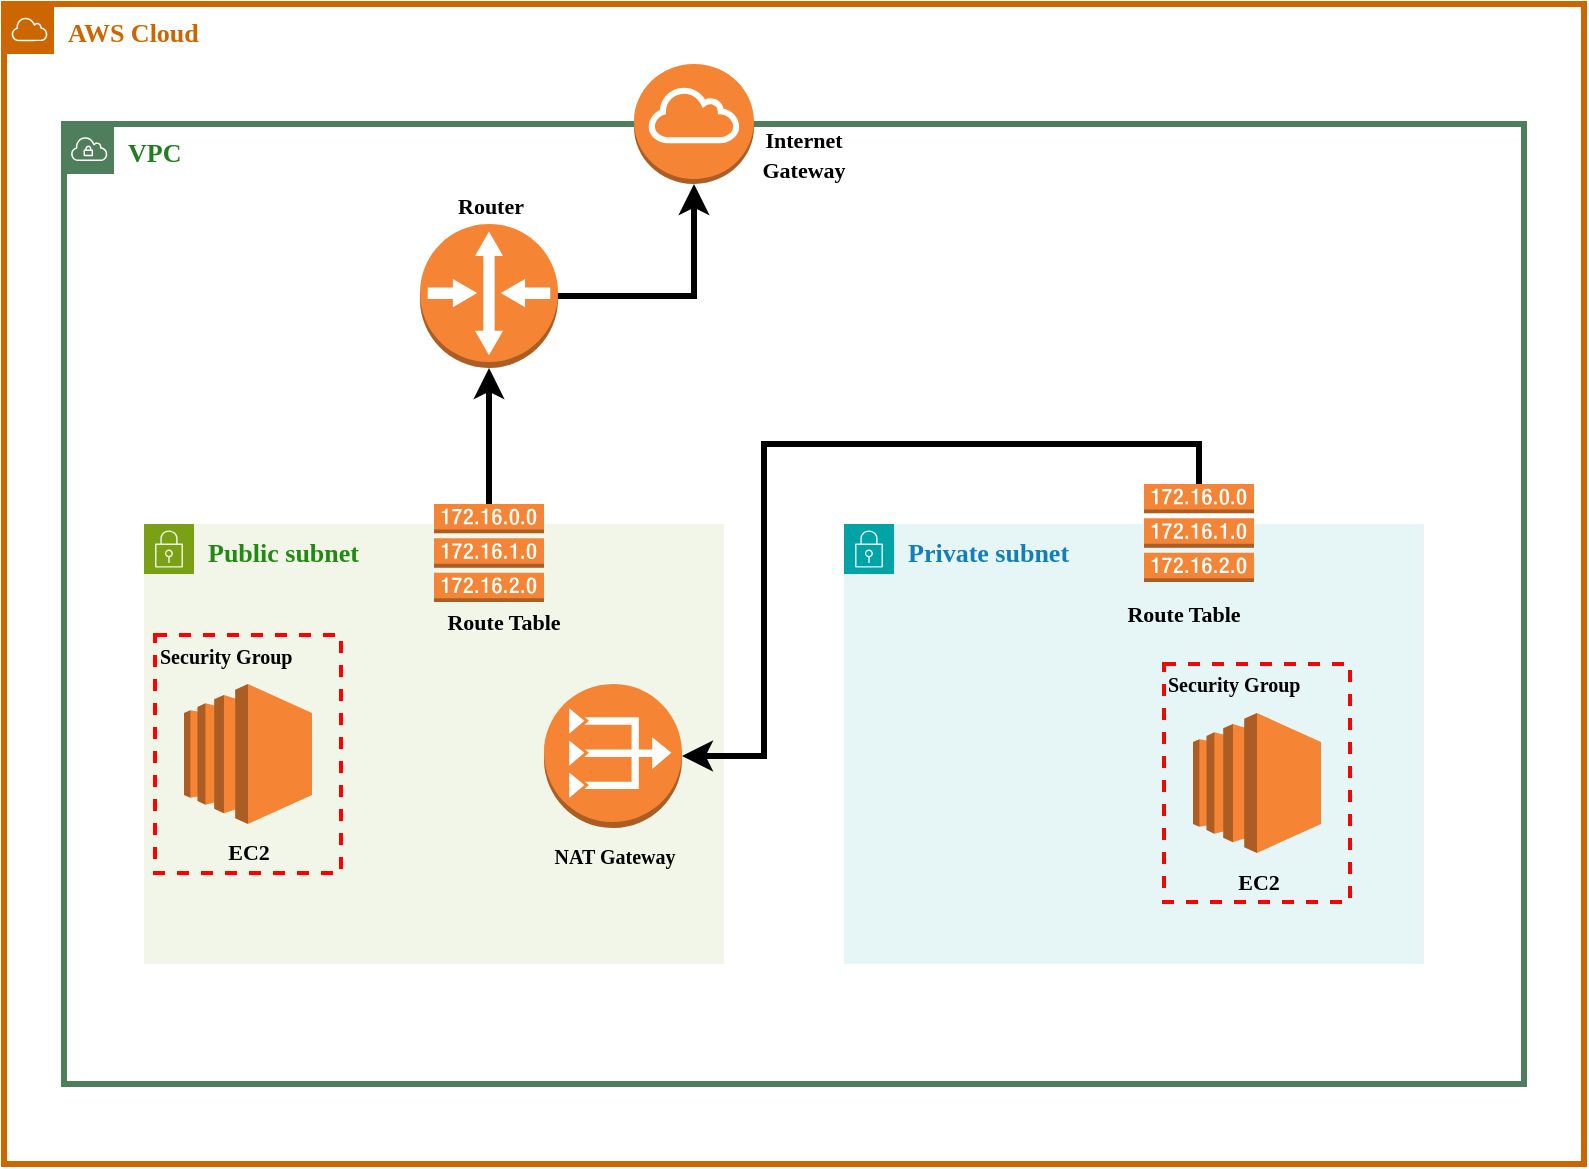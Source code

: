 <mxfile version="24.0.4" type="device">
  <diagram name="Page-1" id="Siujx9iB2q1gVFZF8jnH">
    <mxGraphModel dx="1235" dy="731" grid="1" gridSize="10" guides="1" tooltips="1" connect="1" arrows="1" fold="1" page="1" pageScale="1" pageWidth="850" pageHeight="1100" math="0" shadow="0">
      <root>
        <mxCell id="0" />
        <mxCell id="1" parent="0" />
        <mxCell id="1m5xNdLJdXn0Z3yJbncu-1" value="AWS Cloud" style="sketch=0;outlineConnect=0;gradientColor=none;html=1;whiteSpace=wrap;fontSize=13;fontStyle=1;shape=mxgraph.aws4.group;grIcon=mxgraph.aws4.group_aws_cloud;strokeColor=#CC6600;fillColor=none;verticalAlign=top;align=left;spacingLeft=30;fontColor=#CC6600;dashed=0;fontFamily=Poppins;fontSource=https%3A%2F%2Ffonts.googleapis.com%2Fcss%3Ffamily%3DPoppins;strokeWidth=3;" parent="1" vertex="1">
          <mxGeometry x="50" y="20" width="790" height="580" as="geometry" />
        </mxCell>
        <mxCell id="1m5xNdLJdXn0Z3yJbncu-3" value="VPC" style="sketch=0;outlineConnect=0;gradientColor=none;html=1;whiteSpace=wrap;fontSize=13;fontStyle=1;shape=mxgraph.aws4.group;grIcon=mxgraph.aws4.group_vpc;strokeColor=#4e7e5c;fillColor=none;verticalAlign=top;align=left;spacingLeft=30;fontColor=#207e20;dashed=0;strokeWidth=3;fontFamily=Poppins;fontSource=https%3A%2F%2Ffonts.googleapis.com%2Fcss%3Ffamily%3DPoppins;" parent="1" vertex="1">
          <mxGeometry x="80" y="80" width="730" height="480" as="geometry" />
        </mxCell>
        <mxCell id="1m5xNdLJdXn0Z3yJbncu-5" value="Public subnet" style="points=[[0,0],[0.25,0],[0.5,0],[0.75,0],[1,0],[1,0.25],[1,0.5],[1,0.75],[1,1],[0.75,1],[0.5,1],[0.25,1],[0,1],[0,0.75],[0,0.5],[0,0.25]];outlineConnect=0;gradientColor=none;html=1;whiteSpace=wrap;fontSize=13;fontStyle=1;container=1;pointerEvents=0;collapsible=0;recursiveResize=0;shape=mxgraph.aws4.group;grIcon=mxgraph.aws4.group_security_group;grStroke=0;strokeColor=#7AA116;fillColor=#F2F6E8;verticalAlign=top;align=left;spacingLeft=30;fontColor=#248814;dashed=0;fontFamily=Poppins;fontSource=https%3A%2F%2Ffonts.googleapis.com%2Fcss%3Ffamily%3DPoppins;" parent="1" vertex="1">
          <mxGeometry x="120" y="280" width="290" height="220" as="geometry" />
        </mxCell>
        <mxCell id="OZN5F1gUm0z-Fjc5LyQY-3" value="&lt;font size=&quot;1&quot; style=&quot;&quot; data-font-src=&quot;https://fonts.googleapis.com/css?family=Poppins&quot; face=&quot;Poppins&quot;&gt;&lt;b style=&quot;font-size: 11px;&quot;&gt;Route Table&lt;/b&gt;&lt;/font&gt;" style="text;html=1;align=center;verticalAlign=middle;whiteSpace=wrap;rounded=0;" parent="1m5xNdLJdXn0Z3yJbncu-5" vertex="1">
          <mxGeometry x="140" y="34" width="80" height="30" as="geometry" />
        </mxCell>
        <mxCell id="IUAdgHjnMNCOIVBOKmxP-2" value="" style="outlineConnect=0;dashed=0;verticalLabelPosition=bottom;verticalAlign=top;align=center;html=1;shape=mxgraph.aws3.route_table;fillColor=#F58536;gradientColor=none;" parent="1m5xNdLJdXn0Z3yJbncu-5" vertex="1">
          <mxGeometry x="145" y="-10" width="55" height="49" as="geometry" />
        </mxCell>
        <mxCell id="IUAdgHjnMNCOIVBOKmxP-1" value="" style="outlineConnect=0;dashed=0;verticalLabelPosition=bottom;verticalAlign=top;align=center;html=1;shape=mxgraph.aws3.internet_gateway;fillColor=#F58534;gradientColor=none;" parent="1" vertex="1">
          <mxGeometry x="365" y="50" width="60" height="60" as="geometry" />
        </mxCell>
        <mxCell id="OZN5F1gUm0z-Fjc5LyQY-4" value="&lt;font size=&quot;1&quot; style=&quot;&quot; data-font-src=&quot;https://fonts.googleapis.com/css?family=Poppins&quot; face=&quot;Poppins&quot;&gt;&lt;b style=&quot;font-size: 11px;&quot;&gt;Internet Gateway&lt;/b&gt;&lt;/font&gt;" style="text;html=1;align=center;verticalAlign=middle;whiteSpace=wrap;rounded=0;" parent="1" vertex="1">
          <mxGeometry x="410" y="80" width="80" height="30" as="geometry" />
        </mxCell>
        <mxCell id="95S0HzuBTSXOkdzzpTou-9" value="Private subnet" style="points=[[0,0],[0.25,0],[0.5,0],[0.75,0],[1,0],[1,0.25],[1,0.5],[1,0.75],[1,1],[0.75,1],[0.5,1],[0.25,1],[0,1],[0,0.75],[0,0.5],[0,0.25]];outlineConnect=0;gradientColor=none;html=1;whiteSpace=wrap;fontSize=13;fontStyle=1;container=1;pointerEvents=0;collapsible=0;recursiveResize=0;shape=mxgraph.aws4.group;grIcon=mxgraph.aws4.group_security_group;grStroke=0;strokeColor=#00A4A6;fillColor=#E6F6F7;verticalAlign=top;align=left;spacingLeft=30;fontColor=#147EBA;dashed=0;fontFamily=Poppins;fontSource=https%3A%2F%2Ffonts.googleapis.com%2Fcss%3Ffamily%3DPoppins;" parent="1" vertex="1">
          <mxGeometry x="470" y="280" width="290" height="220" as="geometry" />
        </mxCell>
        <mxCell id="95S0HzuBTSXOkdzzpTou-16" value="&lt;font size=&quot;1&quot; style=&quot;&quot; data-font-src=&quot;https://fonts.googleapis.com/css?family=Poppins&quot; face=&quot;Poppins&quot;&gt;&lt;b style=&quot;font-size: 11px;&quot;&gt;Route Table&lt;/b&gt;&lt;/font&gt;" style="text;html=1;align=center;verticalAlign=middle;whiteSpace=wrap;rounded=0;" parent="95S0HzuBTSXOkdzzpTou-9" vertex="1">
          <mxGeometry x="130" y="30" width="80" height="30" as="geometry" />
        </mxCell>
        <mxCell id="95S0HzuBTSXOkdzzpTou-23" value="&lt;font data-font-src=&quot;https://fonts.googleapis.com/css?family=Poppins&quot; face=&quot;Poppins&quot; style=&quot;font-size: 10px;&quot;&gt;&lt;b style=&quot;font-size: 10px;&quot;&gt;Security Group&lt;/b&gt;&lt;/font&gt;" style="fontStyle=0;verticalAlign=top;align=left;spacingTop=-2;fillColor=none;rounded=0;whiteSpace=wrap;html=1;strokeColor=#FF0000;strokeWidth=2;dashed=1;container=1;collapsible=0;expand=0;recursiveResize=0;fontSize=10;" parent="95S0HzuBTSXOkdzzpTou-9" vertex="1">
          <mxGeometry x="160" y="70" width="93" height="119" as="geometry" />
        </mxCell>
        <mxCell id="95S0HzuBTSXOkdzzpTou-11" value="&lt;font size=&quot;1&quot; data-font-src=&quot;https://fonts.googleapis.com/css?family=Poppins&quot; face=&quot;Poppins&quot; style=&quot;&quot;&gt;&lt;b style=&quot;font-size: 11px;&quot;&gt;EC2&lt;/b&gt;&lt;/font&gt;" style="outlineConnect=0;dashed=0;verticalLabelPosition=bottom;verticalAlign=top;align=center;html=1;shape=mxgraph.aws3.ec2;fillColor=#F58534;gradientColor=none;" parent="95S0HzuBTSXOkdzzpTou-23" vertex="1">
          <mxGeometry x="14.5" y="24.5" width="64" height="70" as="geometry" />
        </mxCell>
        <mxCell id="95S0HzuBTSXOkdzzpTou-13" value="&lt;font size=&quot;1&quot; data-font-src=&quot;https://fonts.googleapis.com/css?family=Poppins&quot; face=&quot;Poppins&quot; style=&quot;&quot;&gt;&lt;b style=&quot;font-size: 11px;&quot;&gt;EC2&lt;/b&gt;&lt;/font&gt;" style="outlineConnect=0;dashed=0;verticalLabelPosition=bottom;verticalAlign=top;align=center;html=1;shape=mxgraph.aws3.ec2;fillColor=#F58534;gradientColor=none;" parent="1" vertex="1">
          <mxGeometry x="140" y="360" width="64" height="70" as="geometry" />
        </mxCell>
        <mxCell id="95S0HzuBTSXOkdzzpTou-12" value="&lt;font data-font-src=&quot;https://fonts.googleapis.com/css?family=Poppins&quot; face=&quot;Poppins&quot; style=&quot;font-size: 10px;&quot;&gt;&lt;b&gt;NAT Gateway&lt;/b&gt;&lt;/font&gt;" style="outlineConnect=0;dashed=0;verticalLabelPosition=bottom;verticalAlign=top;align=center;html=1;shape=mxgraph.aws3.vpc_nat_gateway;fillColor=#F58534;gradientColor=none;" parent="1" vertex="1">
          <mxGeometry x="320" y="360" width="69" height="72" as="geometry" />
        </mxCell>
        <mxCell id="95S0HzuBTSXOkdzzpTou-17" value="&lt;b&gt;&lt;font style=&quot;font-size: 11px;&quot; face=&quot;Poppins&quot;&gt;Router&lt;/font&gt;&lt;/b&gt;" style="outlineConnect=0;dashed=0;verticalLabelPosition=top;verticalAlign=bottom;align=center;html=1;shape=mxgraph.aws3.router;fillColor=#F58534;gradientColor=none;labelPosition=center;" parent="1" vertex="1">
          <mxGeometry x="258" y="130" width="69" height="72" as="geometry" />
        </mxCell>
        <mxCell id="95S0HzuBTSXOkdzzpTou-19" style="edgeStyle=orthogonalEdgeStyle;rounded=0;orthogonalLoop=1;jettySize=auto;html=1;entryX=0.5;entryY=1;entryDx=0;entryDy=0;entryPerimeter=0;strokeWidth=3;" parent="1" source="95S0HzuBTSXOkdzzpTou-17" target="IUAdgHjnMNCOIVBOKmxP-1" edge="1">
          <mxGeometry relative="1" as="geometry" />
        </mxCell>
        <mxCell id="95S0HzuBTSXOkdzzpTou-21" style="edgeStyle=orthogonalEdgeStyle;rounded=0;orthogonalLoop=1;jettySize=auto;html=1;entryX=0.5;entryY=1;entryDx=0;entryDy=0;entryPerimeter=0;strokeWidth=3;" parent="1" source="IUAdgHjnMNCOIVBOKmxP-2" target="95S0HzuBTSXOkdzzpTou-17" edge="1">
          <mxGeometry relative="1" as="geometry" />
        </mxCell>
        <mxCell id="95S0HzuBTSXOkdzzpTou-14" value="" style="outlineConnect=0;dashed=0;verticalLabelPosition=bottom;verticalAlign=top;align=center;html=1;shape=mxgraph.aws3.route_table;fillColor=#F58536;gradientColor=none;" parent="1" vertex="1">
          <mxGeometry x="620" y="260" width="55" height="49" as="geometry" />
        </mxCell>
        <mxCell id="95S0HzuBTSXOkdzzpTou-22" value="&lt;font data-font-src=&quot;https://fonts.googleapis.com/css?family=Poppins&quot; face=&quot;Poppins&quot; style=&quot;font-size: 10px;&quot;&gt;&lt;b style=&quot;font-size: 10px;&quot;&gt;Security Group&lt;/b&gt;&lt;/font&gt;" style="fontStyle=0;verticalAlign=top;align=left;spacingTop=-2;fillColor=none;rounded=0;whiteSpace=wrap;html=1;strokeColor=#FF0000;strokeWidth=2;dashed=1;container=1;collapsible=0;expand=0;recursiveResize=0;fontSize=10;" parent="1" vertex="1">
          <mxGeometry x="125.5" y="335.5" width="93" height="119" as="geometry" />
        </mxCell>
        <mxCell id="JmkYYXchV3fUgFfpvUjR-1" style="edgeStyle=orthogonalEdgeStyle;rounded=0;orthogonalLoop=1;jettySize=auto;html=1;entryX=1;entryY=0.5;entryDx=0;entryDy=0;entryPerimeter=0;strokeWidth=3;" edge="1" parent="1" source="95S0HzuBTSXOkdzzpTou-14" target="95S0HzuBTSXOkdzzpTou-12">
          <mxGeometry relative="1" as="geometry">
            <Array as="points">
              <mxPoint x="648" y="240" />
              <mxPoint x="430" y="240" />
              <mxPoint x="430" y="396" />
            </Array>
          </mxGeometry>
        </mxCell>
      </root>
    </mxGraphModel>
  </diagram>
</mxfile>
